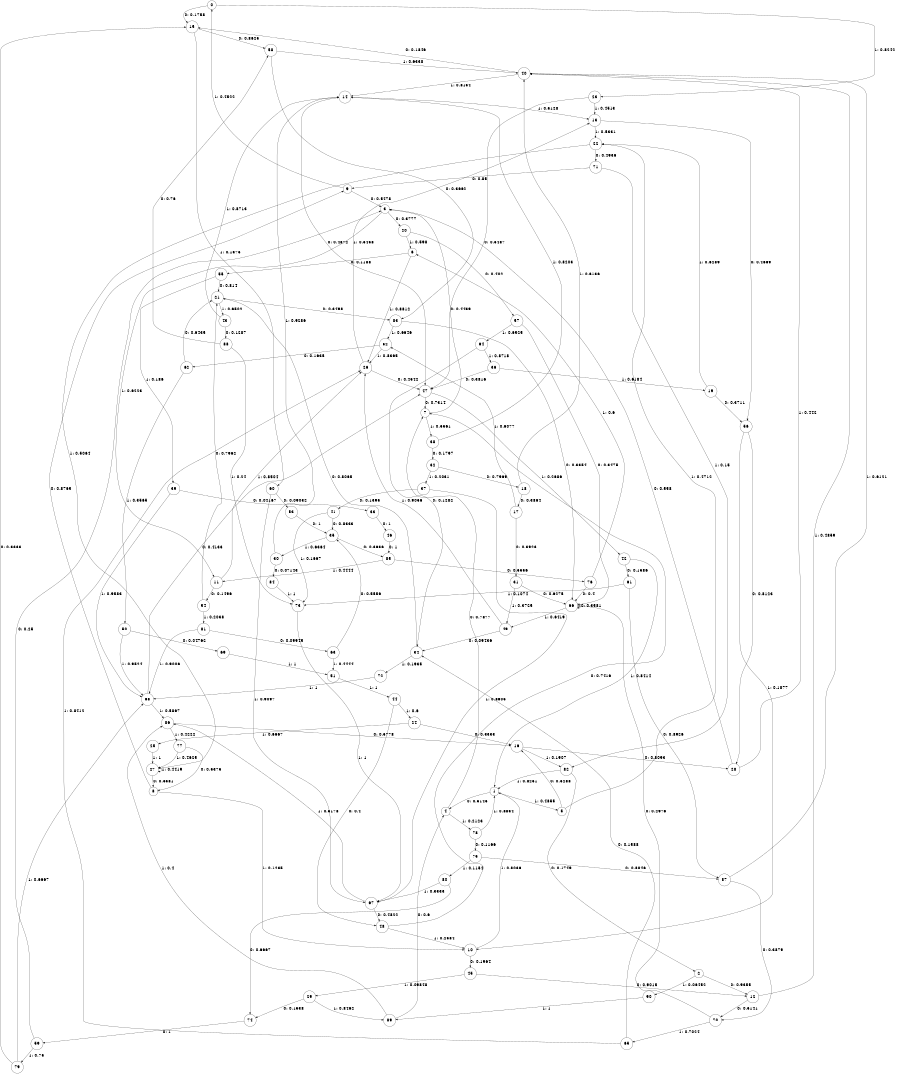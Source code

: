digraph "ch13faceL10" {
size = "6,8.5";
ratio = "fill";
node [shape = circle];
node [fontsize = 24];
edge [fontsize = 24];
0 -> 15 [label = "0: 0.1758   "];
0 -> 23 [label = "1: 0.8242   "];
1 -> 4 [label = "0: 0.5145   "];
1 -> 5 [label = "1: 0.4855   "];
2 -> 12 [label = "0: 0.9355   "];
2 -> 90 [label = "1: 0.06452  "];
3 -> 20 [label = "0: 0.3777   "];
3 -> 11 [label = "1: 0.6223   "];
4 -> 7 [label = "0: 0.7877   "];
4 -> 78 [label = "1: 0.2123   "];
5 -> 16 [label = "0: 0.5288   "];
5 -> 22 [label = "1: 0.4712   "];
6 -> 55 [label = "0: 0.1188   "];
6 -> 26 [label = "1: 0.8812   "];
7 -> 3 [label = "0: 0.4439   "];
7 -> 38 [label = "1: 0.5561   "];
8 -> 9 [label = "0: 0.8765   "];
8 -> 10 [label = "1: 0.1235   "];
9 -> 3 [label = "0: 0.5478   "];
9 -> 0 [label = "1: 0.4522   "];
10 -> 45 [label = "0: 0.1964   "];
10 -> 1 [label = "1: 0.8036   "];
11 -> 54 [label = "0: 0.1496   "];
11 -> 26 [label = "1: 0.8504   "];
12 -> 70 [label = "0: 0.5141   "];
12 -> 40 [label = "1: 0.4859   "];
13 -> 56 [label = "0: 0.4669   "];
13 -> 22 [label = "1: 0.5331   "];
14 -> 47 [label = "0: 0.4872   "];
14 -> 13 [label = "1: 0.5128   "];
15 -> 58 [label = "0: 0.8625   "];
15 -> 60 [label = "1: 0.1375   "];
16 -> 28 [label = "0: 0.8093   "];
16 -> 82 [label = "1: 0.1907   "];
17 -> 31 [label = "0: 0.3923   "];
17 -> 52 [label = "1: 0.6077   "];
18 -> 17 [label = "0: 0.3864   "];
18 -> 40 [label = "1: 0.6136   "];
19 -> 56 [label = "0: 0.3711   "];
19 -> 22 [label = "1: 0.6289   "];
20 -> 57 [label = "0: 0.402    "];
20 -> 6 [label = "1: 0.598    "];
21 -> 83 [label = "0: 0.3498   "];
21 -> 43 [label = "1: 0.6502   "];
22 -> 71 [label = "0: 0.4936   "];
22 -> 27 [label = "1: 0.5064   "];
23 -> 47 [label = "0: 0.5487   "];
23 -> 13 [label = "1: 0.4513   "];
24 -> 16 [label = "0: 0.3333   "];
24 -> 25 [label = "1: 0.6667   "];
25 -> 27 [label = "1: 1        "];
26 -> 47 [label = "0: 0.4542   "];
26 -> 13 [label = "1: 0.5458   "];
27 -> 8 [label = "0: 0.5581   "];
27 -> 27 [label = "1: 0.4419   "];
28 -> 3 [label = "0: 0.558    "];
28 -> 40 [label = "1: 0.442    "];
29 -> 74 [label = "0: 0.1538   "];
29 -> 89 [label = "1: 0.8462   "];
30 -> 84 [label = "0: 0.07143  "];
30 -> 14 [label = "1: 0.9286   "];
31 -> 66 [label = "0: 0.6275   "];
31 -> 49 [label = "1: 0.3725   "];
32 -> 18 [label = "0: 0.7969   "];
32 -> 37 [label = "1: 0.2031   "];
33 -> 46 [label = "0: 1        "];
34 -> 21 [label = "0: 0.8065   "];
34 -> 72 [label = "1: 0.1935   "];
35 -> 85 [label = "0: 0.3636   "];
35 -> 30 [label = "1: 0.6364   "];
36 -> 47 [label = "0: 0.3816   "];
36 -> 19 [label = "1: 0.6184   "];
37 -> 41 [label = "0: 0.1395   "];
37 -> 67 [label = "1: 0.8605   "];
38 -> 32 [label = "0: 0.1797   "];
38 -> 14 [label = "1: 0.8203   "];
39 -> 33 [label = "0: 0.04167  "];
39 -> 68 [label = "1: 0.9583   "];
40 -> 15 [label = "0: 0.1846   "];
40 -> 14 [label = "1: 0.8154   "];
41 -> 35 [label = "0: 0.8333   "];
41 -> 73 [label = "1: 0.1667   "];
42 -> 61 [label = "0: 0.1586   "];
42 -> 1 [label = "1: 0.8414   "];
43 -> 88 [label = "0: 0.1287   "];
43 -> 14 [label = "1: 0.8713   "];
44 -> 48 [label = "0: 0.4      "];
44 -> 24 [label = "1: 0.6      "];
45 -> 12 [label = "0: 0.9015   "];
45 -> 29 [label = "1: 0.09848  "];
46 -> 85 [label = "0: 1        "];
47 -> 7 [label = "0: 0.7314   "];
47 -> 42 [label = "1: 0.2686   "];
48 -> 7 [label = "0: 0.7416   "];
48 -> 10 [label = "1: 0.2584   "];
49 -> 34 [label = "0: 0.09436  "];
49 -> 26 [label = "1: 0.9056   "];
50 -> 69 [label = "0: 0.04762  "];
50 -> 68 [label = "1: 0.9524   "];
51 -> 44 [label = "1: 1        "];
52 -> 62 [label = "0: 0.1635   "];
52 -> 26 [label = "1: 0.8365   "];
53 -> 35 [label = "0: 1        "];
54 -> 21 [label = "0: 0.7962   "];
54 -> 81 [label = "1: 0.2038   "];
55 -> 21 [label = "0: 0.814    "];
55 -> 39 [label = "1: 0.186    "];
56 -> 28 [label = "0: 0.8123   "];
56 -> 10 [label = "1: 0.1877   "];
57 -> 66 [label = "0: 0.3475   "];
57 -> 64 [label = "1: 0.6525   "];
58 -> 83 [label = "0: 0.3662   "];
58 -> 40 [label = "1: 0.6338   "];
59 -> 3 [label = "0: 0.25     "];
59 -> 79 [label = "1: 0.75     "];
60 -> 53 [label = "0: 0.09032  "];
60 -> 67 [label = "1: 0.9097   "];
61 -> 87 [label = "0: 0.8926   "];
61 -> 73 [label = "1: 0.1074   "];
62 -> 21 [label = "0: 0.6435   "];
62 -> 50 [label = "1: 0.3565   "];
63 -> 35 [label = "0: 0.5556   "];
63 -> 51 [label = "1: 0.4444   "];
64 -> 34 [label = "0: 0.1282   "];
64 -> 36 [label = "1: 0.8718   "];
65 -> 34 [label = "0: 0.1588   "];
65 -> 26 [label = "1: 0.8412   "];
66 -> 66 [label = "0: 0.3581   "];
66 -> 49 [label = "1: 0.6419   "];
67 -> 48 [label = "0: 0.4822   "];
67 -> 86 [label = "1: 0.5178   "];
68 -> 47 [label = "0: 0.4133   "];
68 -> 86 [label = "1: 0.5867   "];
69 -> 51 [label = "1: 1        "];
70 -> 66 [label = "0: 0.2976   "];
70 -> 65 [label = "1: 0.7024   "];
71 -> 9 [label = "0: 0.85     "];
71 -> 82 [label = "1: 0.15     "];
72 -> 68 [label = "1: 1        "];
73 -> 67 [label = "1: 1        "];
74 -> 59 [label = "0: 1        "];
75 -> 87 [label = "0: 0.8846   "];
75 -> 80 [label = "1: 0.1154   "];
76 -> 66 [label = "0: 0.4      "];
76 -> 6 [label = "1: 0.6      "];
77 -> 8 [label = "0: 0.5375   "];
77 -> 27 [label = "1: 0.4625   "];
78 -> 75 [label = "0: 0.1166   "];
78 -> 1 [label = "1: 0.8834   "];
79 -> 15 [label = "0: 0.3333   "];
79 -> 68 [label = "1: 0.6667   "];
80 -> 74 [label = "0: 0.6667   "];
80 -> 67 [label = "1: 0.3333   "];
81 -> 63 [label = "0: 0.09945  "];
81 -> 68 [label = "1: 0.9006   "];
82 -> 2 [label = "0: 0.1749   "];
82 -> 1 [label = "1: 0.8251   "];
83 -> 66 [label = "0: 0.3354   "];
83 -> 52 [label = "1: 0.6646   "];
84 -> 73 [label = "1: 1        "];
85 -> 76 [label = "0: 0.5556   "];
85 -> 11 [label = "1: 0.4444   "];
86 -> 16 [label = "0: 0.5778   "];
86 -> 77 [label = "1: 0.4222   "];
87 -> 70 [label = "0: 0.3879   "];
87 -> 40 [label = "1: 0.6121   "];
88 -> 58 [label = "0: 0.76     "];
88 -> 73 [label = "1: 0.24     "];
89 -> 4 [label = "0: 0.6      "];
89 -> 86 [label = "1: 0.4      "];
90 -> 89 [label = "1: 1        "];
}